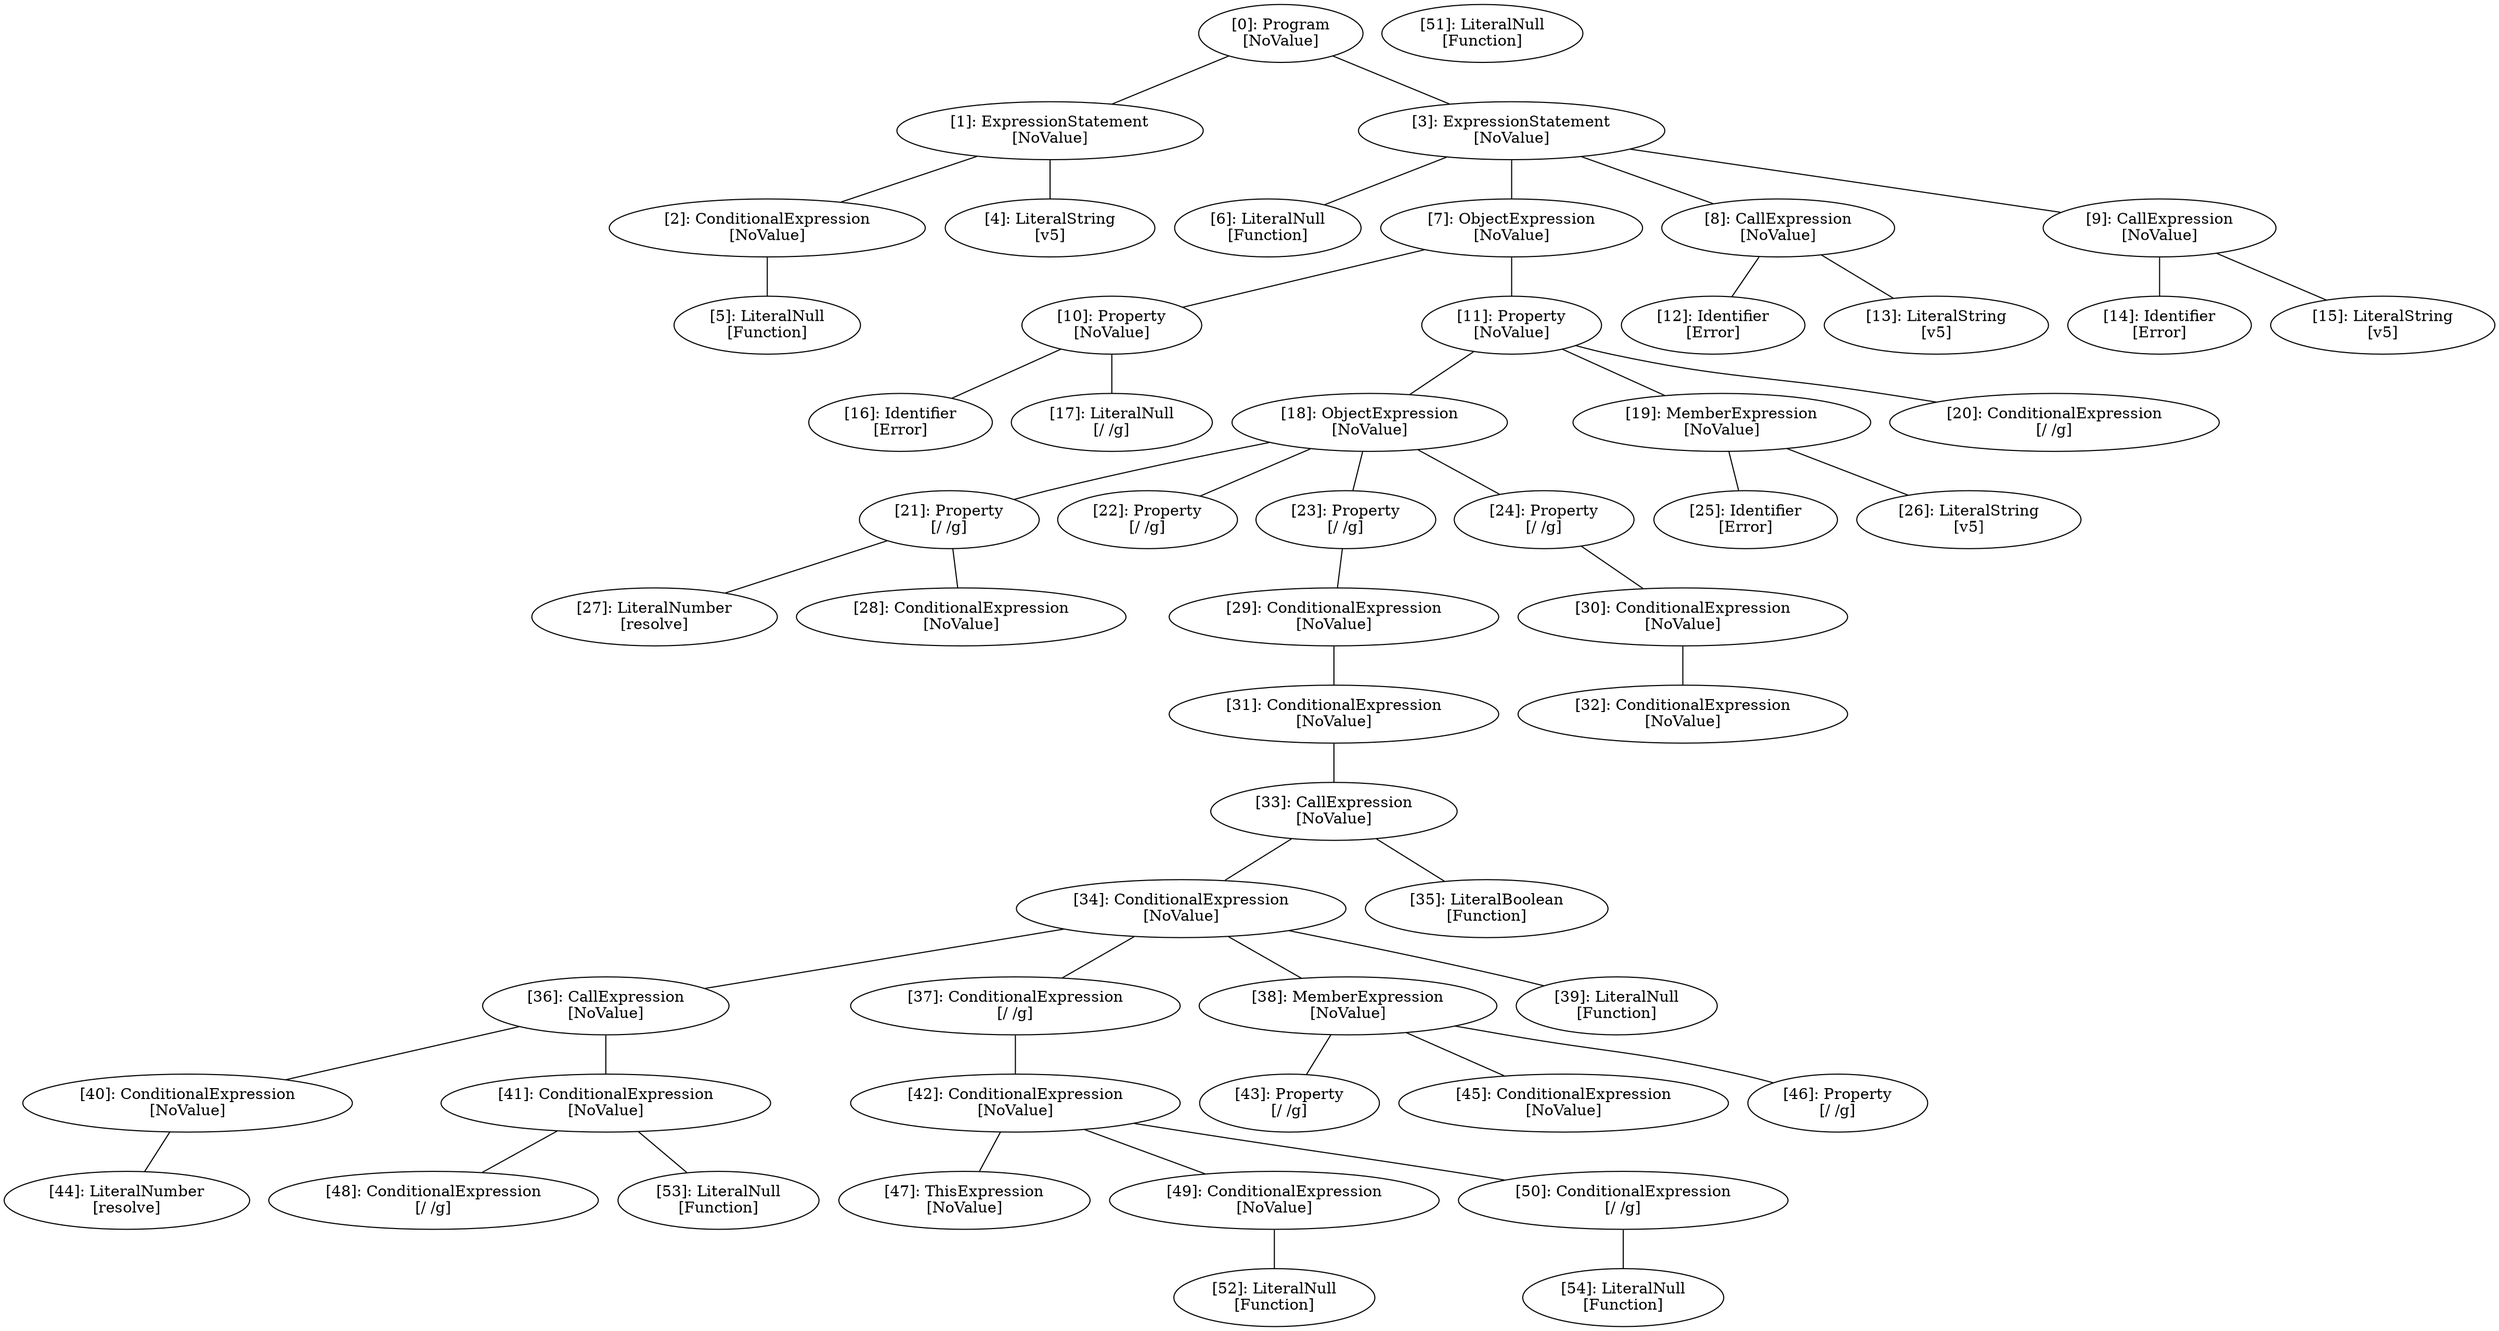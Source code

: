 // Result
graph {
	0 [label="[0]: Program
[NoValue]"]
	1 [label="[1]: ExpressionStatement
[NoValue]"]
	2 [label="[2]: ConditionalExpression
[NoValue]"]
	3 [label="[3]: ExpressionStatement
[NoValue]"]
	4 [label="[4]: LiteralString
[v5]"]
	5 [label="[5]: LiteralNull
[Function]"]
	6 [label="[6]: LiteralNull
[Function]"]
	7 [label="[7]: ObjectExpression
[NoValue]"]
	8 [label="[8]: CallExpression
[NoValue]"]
	9 [label="[9]: CallExpression
[NoValue]"]
	10 [label="[10]: Property
[NoValue]"]
	11 [label="[11]: Property
[NoValue]"]
	12 [label="[12]: Identifier
[Error]"]
	13 [label="[13]: LiteralString
[v5]"]
	14 [label="[14]: Identifier
[Error]"]
	15 [label="[15]: LiteralString
[v5]"]
	16 [label="[16]: Identifier
[Error]"]
	17 [label="[17]: LiteralNull
[/ /g]"]
	18 [label="[18]: ObjectExpression
[NoValue]"]
	19 [label="[19]: MemberExpression
[NoValue]"]
	20 [label="[20]: ConditionalExpression
[/ /g]"]
	21 [label="[21]: Property
[/ /g]"]
	22 [label="[22]: Property
[/ /g]"]
	23 [label="[23]: Property
[/ /g]"]
	24 [label="[24]: Property
[/ /g]"]
	25 [label="[25]: Identifier
[Error]"]
	26 [label="[26]: LiteralString
[v5]"]
	27 [label="[27]: LiteralNumber
[resolve]"]
	28 [label="[28]: ConditionalExpression
[NoValue]"]
	29 [label="[29]: ConditionalExpression
[NoValue]"]
	30 [label="[30]: ConditionalExpression
[NoValue]"]
	31 [label="[31]: ConditionalExpression
[NoValue]"]
	32 [label="[32]: ConditionalExpression
[NoValue]"]
	33 [label="[33]: CallExpression
[NoValue]"]
	34 [label="[34]: ConditionalExpression
[NoValue]"]
	35 [label="[35]: LiteralBoolean
[Function]"]
	36 [label="[36]: CallExpression
[NoValue]"]
	37 [label="[37]: ConditionalExpression
[/ /g]"]
	38 [label="[38]: MemberExpression
[NoValue]"]
	39 [label="[39]: LiteralNull
[Function]"]
	40 [label="[40]: ConditionalExpression
[NoValue]"]
	41 [label="[41]: ConditionalExpression
[NoValue]"]
	42 [label="[42]: ConditionalExpression
[NoValue]"]
	43 [label="[43]: Property
[/ /g]"]
	44 [label="[44]: LiteralNumber
[resolve]"]
	45 [label="[45]: ConditionalExpression
[NoValue]"]
	46 [label="[46]: Property
[/ /g]"]
	47 [label="[47]: ThisExpression
[NoValue]"]
	48 [label="[48]: ConditionalExpression
[/ /g]"]
	49 [label="[49]: ConditionalExpression
[NoValue]"]
	50 [label="[50]: ConditionalExpression
[/ /g]"]
	51 [label="[51]: LiteralNull
[Function]"]
	52 [label="[52]: LiteralNull
[Function]"]
	53 [label="[53]: LiteralNull
[Function]"]
	54 [label="[54]: LiteralNull
[Function]"]
	0 -- 1
	0 -- 3
	1 -- 2
	1 -- 4
	2 -- 5
	3 -- 6
	3 -- 7
	3 -- 8
	3 -- 9
	7 -- 10
	7 -- 11
	8 -- 12
	8 -- 13
	9 -- 14
	9 -- 15
	10 -- 16
	10 -- 17
	11 -- 18
	11 -- 19
	11 -- 20
	18 -- 21
	18 -- 22
	18 -- 23
	18 -- 24
	19 -- 25
	19 -- 26
	21 -- 27
	21 -- 28
	23 -- 29
	24 -- 30
	29 -- 31
	30 -- 32
	31 -- 33
	33 -- 34
	33 -- 35
	34 -- 36
	34 -- 37
	34 -- 38
	34 -- 39
	36 -- 40
	36 -- 41
	37 -- 42
	38 -- 43
	38 -- 45
	38 -- 46
	40 -- 44
	41 -- 48
	41 -- 53
	42 -- 47
	42 -- 49
	42 -- 50
	49 -- 52
	50 -- 54
}
